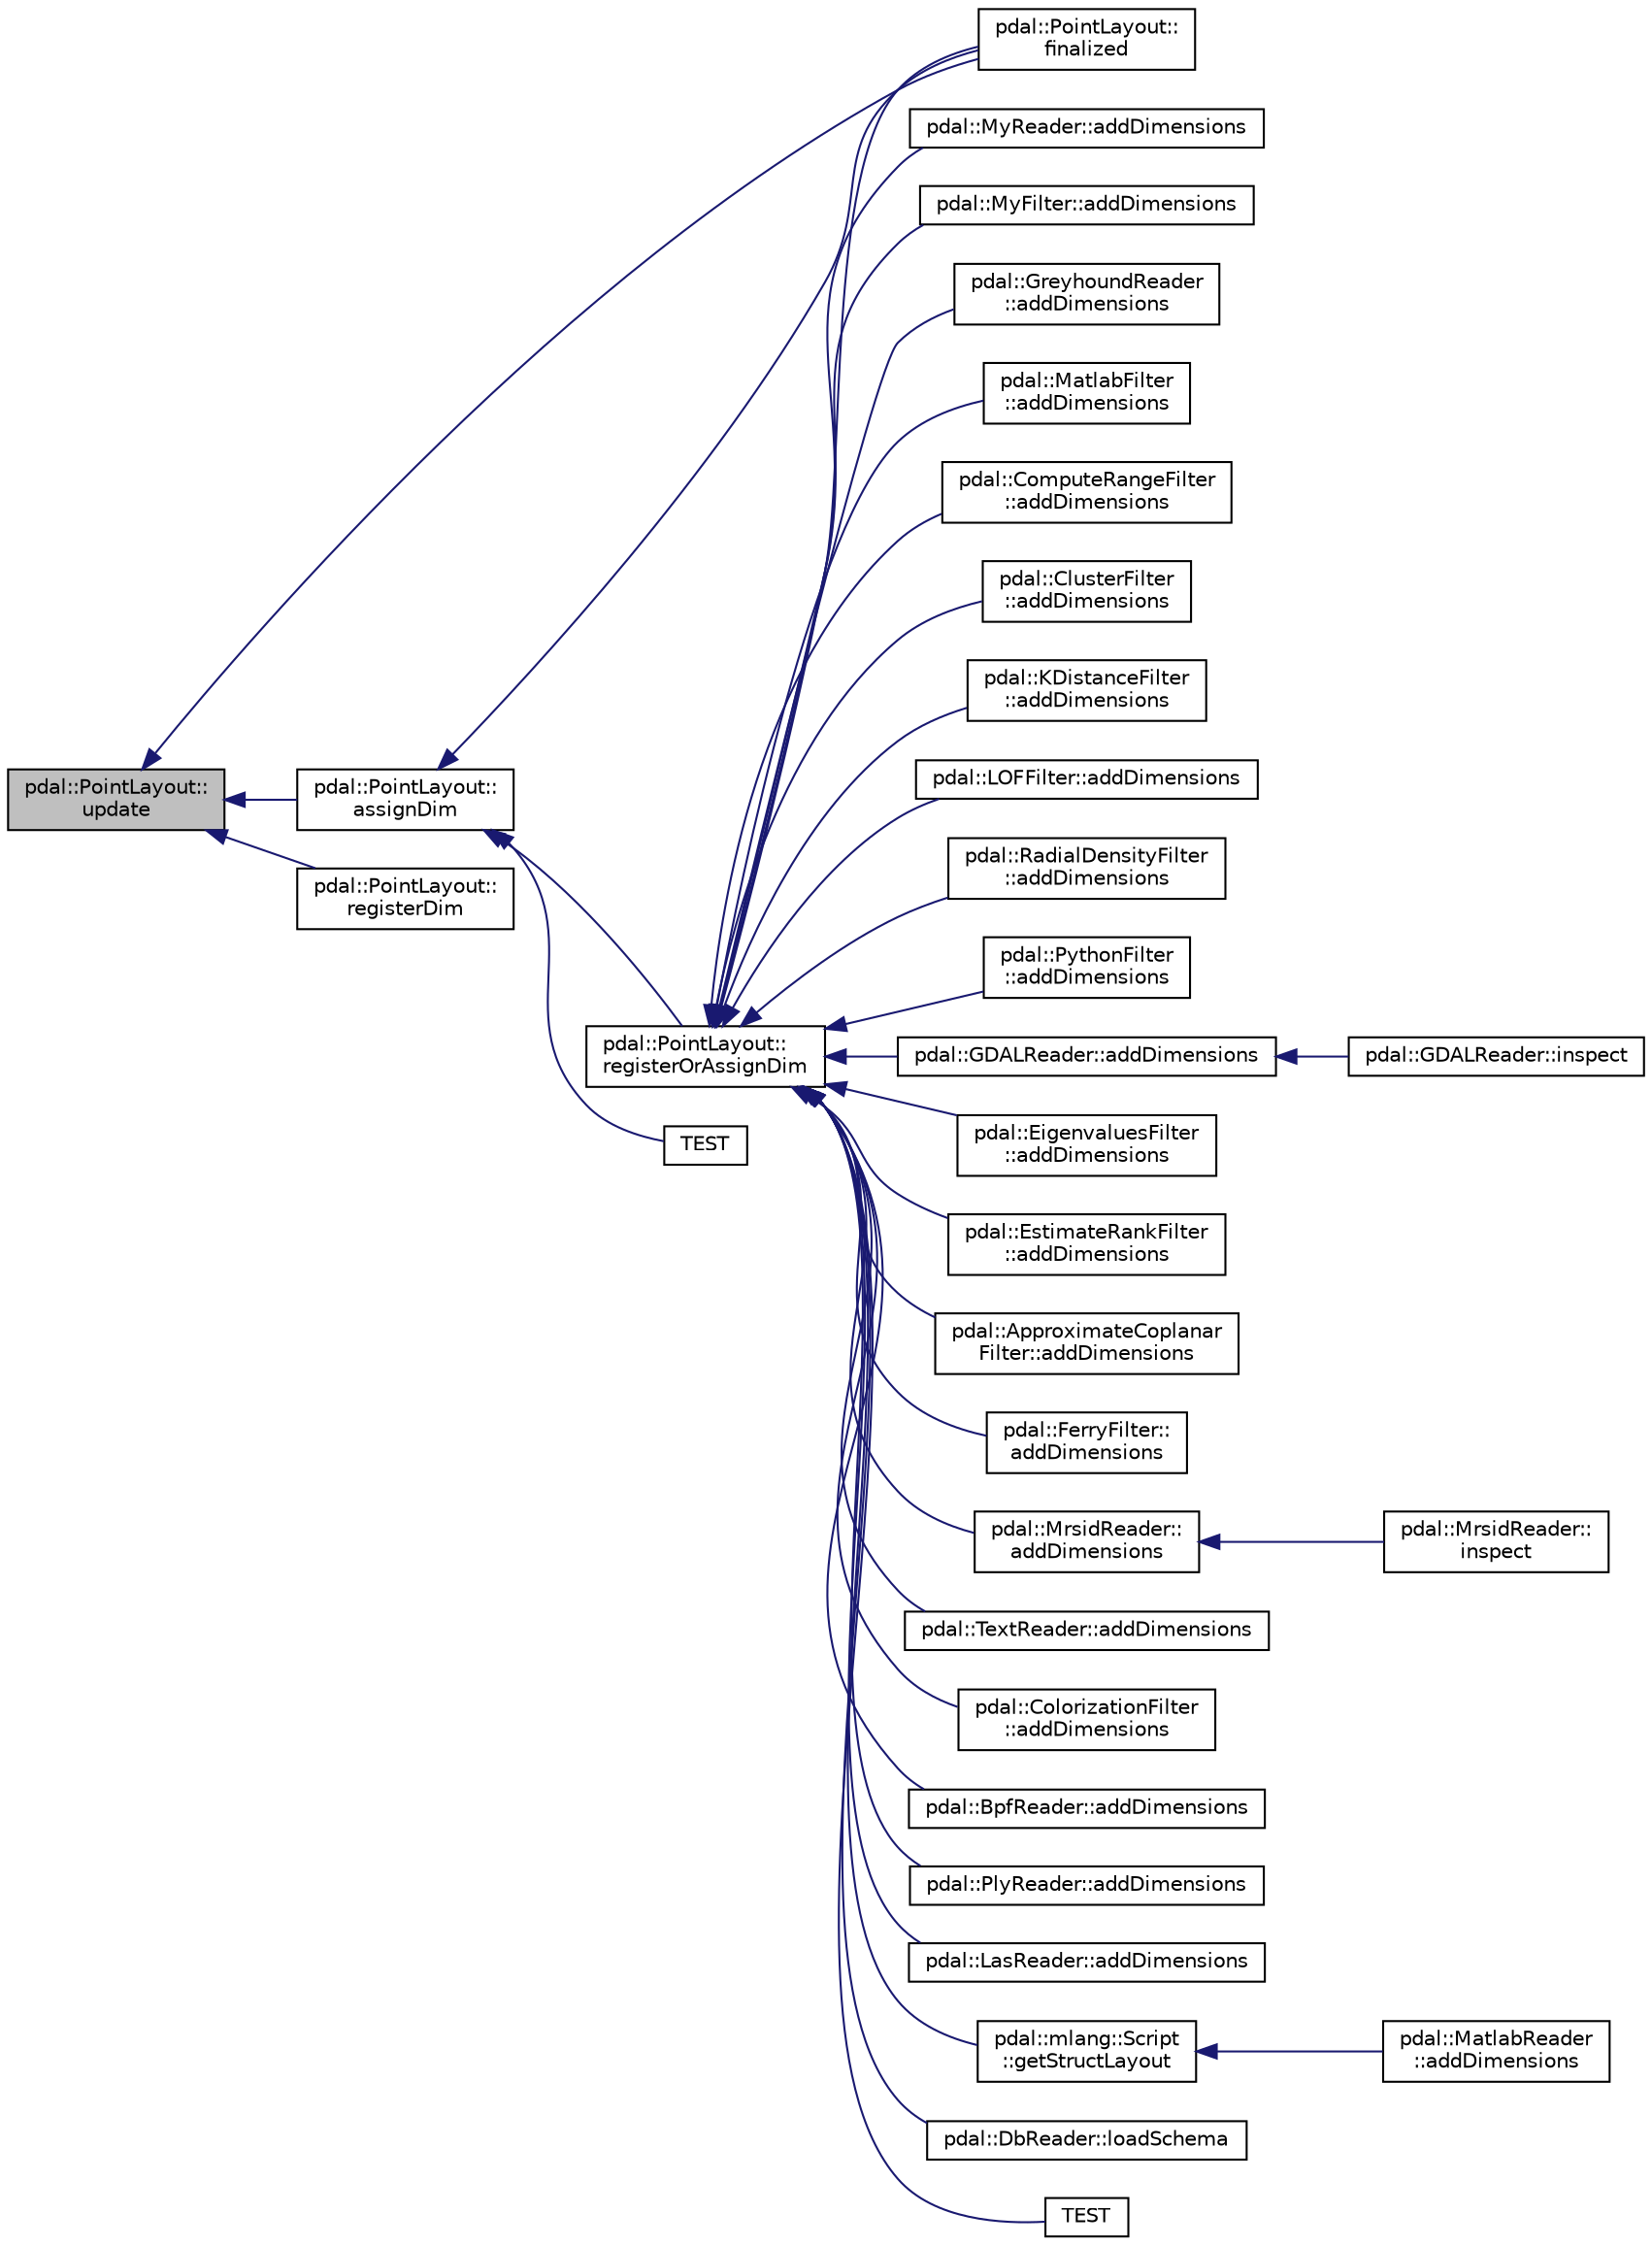 digraph "pdal::PointLayout::update"
{
  edge [fontname="Helvetica",fontsize="10",labelfontname="Helvetica",labelfontsize="10"];
  node [fontname="Helvetica",fontsize="10",shape=record];
  rankdir="LR";
  Node1 [label="pdal::PointLayout::\lupdate",height=0.2,width=0.4,color="black", fillcolor="grey75", style="filled", fontcolor="black"];
  Node1 -> Node2 [dir="back",color="midnightblue",fontsize="10",style="solid",fontname="Helvetica"];
  Node2 [label="pdal::PointLayout::\lassignDim",height=0.2,width=0.4,color="black", fillcolor="white", style="filled",URL="$classpdal_1_1PointLayout.html#a62c64539215e8136b502e025627657ca"];
  Node2 -> Node3 [dir="back",color="midnightblue",fontsize="10",style="solid",fontname="Helvetica"];
  Node3 [label="pdal::PointLayout::\lfinalized",height=0.2,width=0.4,color="black", fillcolor="white", style="filled",URL="$classpdal_1_1PointLayout.html#a41955b0c316d4ae4d34eca8768be2ef9"];
  Node2 -> Node4 [dir="back",color="midnightblue",fontsize="10",style="solid",fontname="Helvetica"];
  Node4 [label="pdal::PointLayout::\lregisterOrAssignDim",height=0.2,width=0.4,color="black", fillcolor="white", style="filled",URL="$classpdal_1_1PointLayout.html#a5eb18bf1cedb4bd97f5db6a094b10360"];
  Node4 -> Node5 [dir="back",color="midnightblue",fontsize="10",style="solid",fontname="Helvetica"];
  Node5 [label="pdal::MyReader::addDimensions",height=0.2,width=0.4,color="black", fillcolor="white", style="filled",URL="$classpdal_1_1MyReader.html#a2538810082a34aa5079053488ec7a08c"];
  Node4 -> Node6 [dir="back",color="midnightblue",fontsize="10",style="solid",fontname="Helvetica"];
  Node6 [label="pdal::MyFilter::addDimensions",height=0.2,width=0.4,color="black", fillcolor="white", style="filled",URL="$classpdal_1_1MyFilter.html#a3cda1f426a740bd739acbf425d5a54b8"];
  Node4 -> Node7 [dir="back",color="midnightblue",fontsize="10",style="solid",fontname="Helvetica"];
  Node7 [label="pdal::GreyhoundReader\l::addDimensions",height=0.2,width=0.4,color="black", fillcolor="white", style="filled",URL="$classpdal_1_1GreyhoundReader.html#a8e91ad9eaf4bcaefa3b47f43f7121ec5"];
  Node4 -> Node8 [dir="back",color="midnightblue",fontsize="10",style="solid",fontname="Helvetica"];
  Node8 [label="pdal::MatlabFilter\l::addDimensions",height=0.2,width=0.4,color="black", fillcolor="white", style="filled",URL="$classpdal_1_1MatlabFilter.html#adba278aef257f273db66415a8db9324f"];
  Node4 -> Node9 [dir="back",color="midnightblue",fontsize="10",style="solid",fontname="Helvetica"];
  Node9 [label="pdal::ComputeRangeFilter\l::addDimensions",height=0.2,width=0.4,color="black", fillcolor="white", style="filled",URL="$classpdal_1_1ComputeRangeFilter.html#a96d9521b79d25d7c87daba321818168f"];
  Node4 -> Node10 [dir="back",color="midnightblue",fontsize="10",style="solid",fontname="Helvetica"];
  Node10 [label="pdal::ClusterFilter\l::addDimensions",height=0.2,width=0.4,color="black", fillcolor="white", style="filled",URL="$classpdal_1_1ClusterFilter.html#aa40cdd83a74012f89b15447a555d0114"];
  Node4 -> Node11 [dir="back",color="midnightblue",fontsize="10",style="solid",fontname="Helvetica"];
  Node11 [label="pdal::KDistanceFilter\l::addDimensions",height=0.2,width=0.4,color="black", fillcolor="white", style="filled",URL="$classpdal_1_1KDistanceFilter.html#a247302284332b4fc76c5c2f0056120b2"];
  Node4 -> Node12 [dir="back",color="midnightblue",fontsize="10",style="solid",fontname="Helvetica"];
  Node12 [label="pdal::LOFFilter::addDimensions",height=0.2,width=0.4,color="black", fillcolor="white", style="filled",URL="$classpdal_1_1LOFFilter.html#a6f3b65fe7b6b6358bf84779a40a7abfa"];
  Node4 -> Node13 [dir="back",color="midnightblue",fontsize="10",style="solid",fontname="Helvetica"];
  Node13 [label="pdal::RadialDensityFilter\l::addDimensions",height=0.2,width=0.4,color="black", fillcolor="white", style="filled",URL="$classpdal_1_1RadialDensityFilter.html#a840505f15216208a2ec3e41f78be0513"];
  Node4 -> Node14 [dir="back",color="midnightblue",fontsize="10",style="solid",fontname="Helvetica"];
  Node14 [label="pdal::PythonFilter\l::addDimensions",height=0.2,width=0.4,color="black", fillcolor="white", style="filled",URL="$classpdal_1_1PythonFilter.html#a8ddc626f83d8ebee8e26477c45deb406"];
  Node4 -> Node15 [dir="back",color="midnightblue",fontsize="10",style="solid",fontname="Helvetica"];
  Node15 [label="pdal::GDALReader::addDimensions",height=0.2,width=0.4,color="black", fillcolor="white", style="filled",URL="$classpdal_1_1GDALReader.html#ae3c9600c8b341c5c9699d990ae392fd8"];
  Node15 -> Node16 [dir="back",color="midnightblue",fontsize="10",style="solid",fontname="Helvetica"];
  Node16 [label="pdal::GDALReader::inspect",height=0.2,width=0.4,color="black", fillcolor="white", style="filled",URL="$classpdal_1_1GDALReader.html#a61d15f0c8fc1669ae2df2fe16914e80e"];
  Node4 -> Node17 [dir="back",color="midnightblue",fontsize="10",style="solid",fontname="Helvetica"];
  Node17 [label="pdal::EigenvaluesFilter\l::addDimensions",height=0.2,width=0.4,color="black", fillcolor="white", style="filled",URL="$classpdal_1_1EigenvaluesFilter.html#ad5fe81ba04f3fe2f566ae8c33903c3ed"];
  Node4 -> Node18 [dir="back",color="midnightblue",fontsize="10",style="solid",fontname="Helvetica"];
  Node18 [label="pdal::EstimateRankFilter\l::addDimensions",height=0.2,width=0.4,color="black", fillcolor="white", style="filled",URL="$classpdal_1_1EstimateRankFilter.html#aa54e914769202c38f714d96438eb30da"];
  Node4 -> Node19 [dir="back",color="midnightblue",fontsize="10",style="solid",fontname="Helvetica"];
  Node19 [label="pdal::ApproximateCoplanar\lFilter::addDimensions",height=0.2,width=0.4,color="black", fillcolor="white", style="filled",URL="$classpdal_1_1ApproximateCoplanarFilter.html#a71b3d168195fe523be6111c8125a9edf"];
  Node4 -> Node20 [dir="back",color="midnightblue",fontsize="10",style="solid",fontname="Helvetica"];
  Node20 [label="pdal::FerryFilter::\laddDimensions",height=0.2,width=0.4,color="black", fillcolor="white", style="filled",URL="$classpdal_1_1FerryFilter.html#aa1466361019033cc32dc2d67af547855"];
  Node4 -> Node21 [dir="back",color="midnightblue",fontsize="10",style="solid",fontname="Helvetica"];
  Node21 [label="pdal::MrsidReader::\laddDimensions",height=0.2,width=0.4,color="black", fillcolor="white", style="filled",URL="$classpdal_1_1MrsidReader.html#a2de183dcdf6e7d62d37670f50f5116ce"];
  Node21 -> Node22 [dir="back",color="midnightblue",fontsize="10",style="solid",fontname="Helvetica"];
  Node22 [label="pdal::MrsidReader::\linspect",height=0.2,width=0.4,color="black", fillcolor="white", style="filled",URL="$classpdal_1_1MrsidReader.html#ad01944827d256e4e1b2b1cd2d651a1a5"];
  Node4 -> Node23 [dir="back",color="midnightblue",fontsize="10",style="solid",fontname="Helvetica"];
  Node23 [label="pdal::TextReader::addDimensions",height=0.2,width=0.4,color="black", fillcolor="white", style="filled",URL="$classpdal_1_1TextReader.html#ae502ea3c6508d9c5a5661d5641893d40"];
  Node4 -> Node24 [dir="back",color="midnightblue",fontsize="10",style="solid",fontname="Helvetica"];
  Node24 [label="pdal::ColorizationFilter\l::addDimensions",height=0.2,width=0.4,color="black", fillcolor="white", style="filled",URL="$classpdal_1_1ColorizationFilter.html#a407f24236cb767ce5f7fde575dbc6fc4"];
  Node4 -> Node25 [dir="back",color="midnightblue",fontsize="10",style="solid",fontname="Helvetica"];
  Node25 [label="pdal::BpfReader::addDimensions",height=0.2,width=0.4,color="black", fillcolor="white", style="filled",URL="$classpdal_1_1BpfReader.html#ae414937251ec7ed9c16f73830f043785"];
  Node4 -> Node26 [dir="back",color="midnightblue",fontsize="10",style="solid",fontname="Helvetica"];
  Node26 [label="pdal::PlyReader::addDimensions",height=0.2,width=0.4,color="black", fillcolor="white", style="filled",URL="$classpdal_1_1PlyReader.html#a2d4e5af35b142d1a809ec86cb537b8ab"];
  Node4 -> Node27 [dir="back",color="midnightblue",fontsize="10",style="solid",fontname="Helvetica"];
  Node27 [label="pdal::LasReader::addDimensions",height=0.2,width=0.4,color="black", fillcolor="white", style="filled",URL="$classpdal_1_1LasReader.html#a75e74d4d4b28c02a2be5eb21ec64d0ce"];
  Node4 -> Node3 [dir="back",color="midnightblue",fontsize="10",style="solid",fontname="Helvetica"];
  Node4 -> Node28 [dir="back",color="midnightblue",fontsize="10",style="solid",fontname="Helvetica"];
  Node28 [label="pdal::mlang::Script\l::getStructLayout",height=0.2,width=0.4,color="black", fillcolor="white", style="filled",URL="$classpdal_1_1mlang_1_1Script.html#ab27e800a294336e544d72e7a70fc2065"];
  Node28 -> Node29 [dir="back",color="midnightblue",fontsize="10",style="solid",fontname="Helvetica"];
  Node29 [label="pdal::MatlabReader\l::addDimensions",height=0.2,width=0.4,color="black", fillcolor="white", style="filled",URL="$classpdal_1_1MatlabReader.html#ad74be4b747091ed8a6b03d88a615a9a8"];
  Node4 -> Node30 [dir="back",color="midnightblue",fontsize="10",style="solid",fontname="Helvetica"];
  Node30 [label="pdal::DbReader::loadSchema",height=0.2,width=0.4,color="black", fillcolor="white", style="filled",URL="$classpdal_1_1DbReader.html#a7903aac3db132794190b0d9e24261c8c"];
  Node4 -> Node31 [dir="back",color="midnightblue",fontsize="10",style="solid",fontname="Helvetica"];
  Node31 [label="TEST",height=0.2,width=0.4,color="black", fillcolor="white", style="filled",URL="$XMLSchemaTest_8cpp.html#a48e1a8252f580bb13a68e42813bbe5ed"];
  Node2 -> Node32 [dir="back",color="midnightblue",fontsize="10",style="solid",fontname="Helvetica"];
  Node32 [label="TEST",height=0.2,width=0.4,color="black", fillcolor="white", style="filled",URL="$PointViewTest_8cpp.html#a32cd87c76917493a23148e8c4febe209"];
  Node1 -> Node3 [dir="back",color="midnightblue",fontsize="10",style="solid",fontname="Helvetica"];
  Node1 -> Node33 [dir="back",color="midnightblue",fontsize="10",style="solid",fontname="Helvetica"];
  Node33 [label="pdal::PointLayout::\lregisterDim",height=0.2,width=0.4,color="black", fillcolor="white", style="filled",URL="$classpdal_1_1PointLayout.html#ac47cea7ccf03affbe8cd04af43c57ee9"];
}
